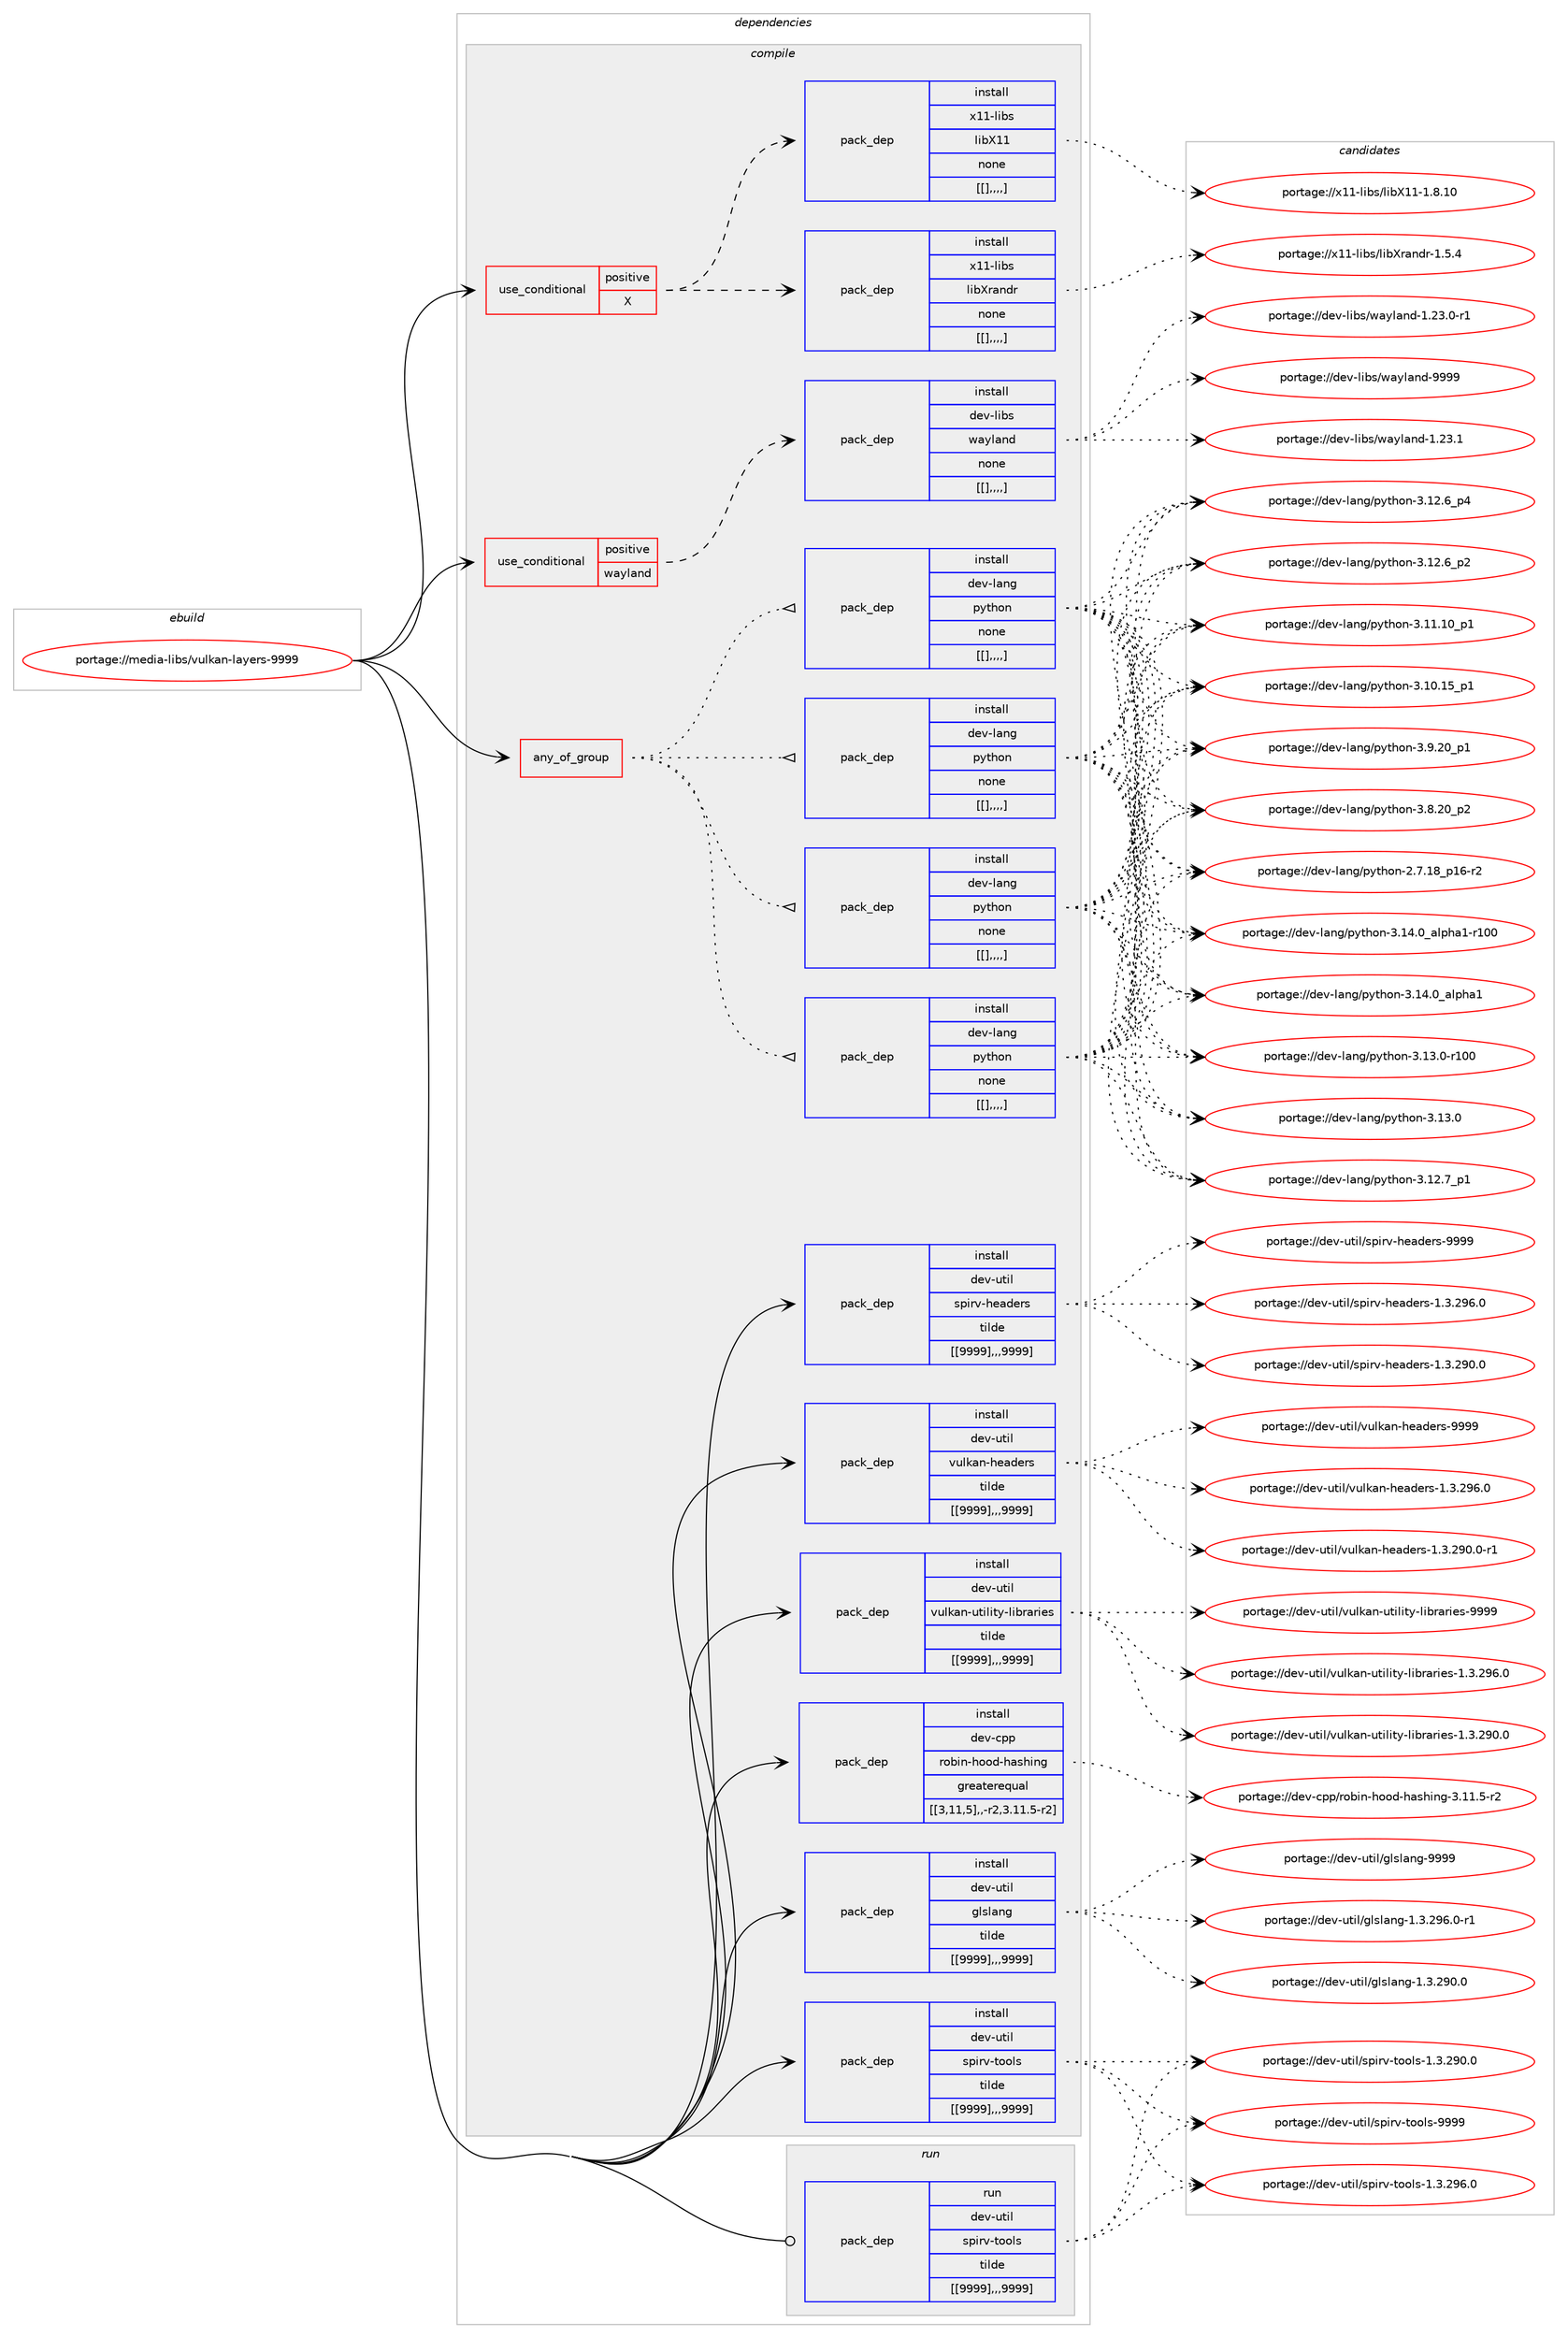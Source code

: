 digraph prolog {

# *************
# Graph options
# *************

newrank=true;
concentrate=true;
compound=true;
graph [rankdir=LR,fontname=Helvetica,fontsize=10,ranksep=1.5];#, ranksep=2.5, nodesep=0.2];
edge  [arrowhead=vee];
node  [fontname=Helvetica,fontsize=10];

# **********
# The ebuild
# **********

subgraph cluster_leftcol {
color=gray;
label=<<i>ebuild</i>>;
id [label="portage://media-libs/vulkan-layers-9999", color=red, width=4, href="../media-libs/vulkan-layers-9999.svg"];
}

# ****************
# The dependencies
# ****************

subgraph cluster_midcol {
color=gray;
label=<<i>dependencies</i>>;
subgraph cluster_compile {
fillcolor="#eeeeee";
style=filled;
label=<<i>compile</i>>;
subgraph any2517 {
dependency328331 [label=<<TABLE BORDER="0" CELLBORDER="1" CELLSPACING="0" CELLPADDING="4"><TR><TD CELLPADDING="10">any_of_group</TD></TR></TABLE>>, shape=none, color=red];subgraph pack242031 {
dependency328334 [label=<<TABLE BORDER="0" CELLBORDER="1" CELLSPACING="0" CELLPADDING="4" WIDTH="220"><TR><TD ROWSPAN="6" CELLPADDING="30">pack_dep</TD></TR><TR><TD WIDTH="110">install</TD></TR><TR><TD>dev-lang</TD></TR><TR><TD>python</TD></TR><TR><TD>none</TD></TR><TR><TD>[[],,,,]</TD></TR></TABLE>>, shape=none, color=blue];
}
dependency328331:e -> dependency328334:w [weight=20,style="dotted",arrowhead="oinv"];
subgraph pack242035 {
dependency328340 [label=<<TABLE BORDER="0" CELLBORDER="1" CELLSPACING="0" CELLPADDING="4" WIDTH="220"><TR><TD ROWSPAN="6" CELLPADDING="30">pack_dep</TD></TR><TR><TD WIDTH="110">install</TD></TR><TR><TD>dev-lang</TD></TR><TR><TD>python</TD></TR><TR><TD>none</TD></TR><TR><TD>[[],,,,]</TD></TR></TABLE>>, shape=none, color=blue];
}
dependency328331:e -> dependency328340:w [weight=20,style="dotted",arrowhead="oinv"];
subgraph pack242040 {
dependency328365 [label=<<TABLE BORDER="0" CELLBORDER="1" CELLSPACING="0" CELLPADDING="4" WIDTH="220"><TR><TD ROWSPAN="6" CELLPADDING="30">pack_dep</TD></TR><TR><TD WIDTH="110">install</TD></TR><TR><TD>dev-lang</TD></TR><TR><TD>python</TD></TR><TR><TD>none</TD></TR><TR><TD>[[],,,,]</TD></TR></TABLE>>, shape=none, color=blue];
}
dependency328331:e -> dependency328365:w [weight=20,style="dotted",arrowhead="oinv"];
subgraph pack242110 {
dependency328479 [label=<<TABLE BORDER="0" CELLBORDER="1" CELLSPACING="0" CELLPADDING="4" WIDTH="220"><TR><TD ROWSPAN="6" CELLPADDING="30">pack_dep</TD></TR><TR><TD WIDTH="110">install</TD></TR><TR><TD>dev-lang</TD></TR><TR><TD>python</TD></TR><TR><TD>none</TD></TR><TR><TD>[[],,,,]</TD></TR></TABLE>>, shape=none, color=blue];
}
dependency328331:e -> dependency328479:w [weight=20,style="dotted",arrowhead="oinv"];
}
id:e -> dependency328331:w [weight=20,style="solid",arrowhead="vee"];
subgraph cond83699 {
dependency328550 [label=<<TABLE BORDER="0" CELLBORDER="1" CELLSPACING="0" CELLPADDING="4"><TR><TD ROWSPAN="3" CELLPADDING="10">use_conditional</TD></TR><TR><TD>positive</TD></TR><TR><TD>X</TD></TR></TABLE>>, shape=none, color=red];
subgraph pack242173 {
dependency328574 [label=<<TABLE BORDER="0" CELLBORDER="1" CELLSPACING="0" CELLPADDING="4" WIDTH="220"><TR><TD ROWSPAN="6" CELLPADDING="30">pack_dep</TD></TR><TR><TD WIDTH="110">install</TD></TR><TR><TD>x11-libs</TD></TR><TR><TD>libX11</TD></TR><TR><TD>none</TD></TR><TR><TD>[[],,,,]</TD></TR></TABLE>>, shape=none, color=blue];
}
dependency328550:e -> dependency328574:w [weight=20,style="dashed",arrowhead="vee"];
subgraph pack242192 {
dependency328579 [label=<<TABLE BORDER="0" CELLBORDER="1" CELLSPACING="0" CELLPADDING="4" WIDTH="220"><TR><TD ROWSPAN="6" CELLPADDING="30">pack_dep</TD></TR><TR><TD WIDTH="110">install</TD></TR><TR><TD>x11-libs</TD></TR><TR><TD>libXrandr</TD></TR><TR><TD>none</TD></TR><TR><TD>[[],,,,]</TD></TR></TABLE>>, shape=none, color=blue];
}
dependency328550:e -> dependency328579:w [weight=20,style="dashed",arrowhead="vee"];
}
id:e -> dependency328550:w [weight=20,style="solid",arrowhead="vee"];
subgraph cond83718 {
dependency328616 [label=<<TABLE BORDER="0" CELLBORDER="1" CELLSPACING="0" CELLPADDING="4"><TR><TD ROWSPAN="3" CELLPADDING="10">use_conditional</TD></TR><TR><TD>positive</TD></TR><TR><TD>wayland</TD></TR></TABLE>>, shape=none, color=red];
subgraph pack242225 {
dependency328621 [label=<<TABLE BORDER="0" CELLBORDER="1" CELLSPACING="0" CELLPADDING="4" WIDTH="220"><TR><TD ROWSPAN="6" CELLPADDING="30">pack_dep</TD></TR><TR><TD WIDTH="110">install</TD></TR><TR><TD>dev-libs</TD></TR><TR><TD>wayland</TD></TR><TR><TD>none</TD></TR><TR><TD>[[],,,,]</TD></TR></TABLE>>, shape=none, color=blue];
}
dependency328616:e -> dependency328621:w [weight=20,style="dashed",arrowhead="vee"];
}
id:e -> dependency328616:w [weight=20,style="solid",arrowhead="vee"];
subgraph pack242227 {
dependency328645 [label=<<TABLE BORDER="0" CELLBORDER="1" CELLSPACING="0" CELLPADDING="4" WIDTH="220"><TR><TD ROWSPAN="6" CELLPADDING="30">pack_dep</TD></TR><TR><TD WIDTH="110">install</TD></TR><TR><TD>dev-cpp</TD></TR><TR><TD>robin-hood-hashing</TD></TR><TR><TD>greaterequal</TD></TR><TR><TD>[[3,11,5],,-r2,3.11.5-r2]</TD></TR></TABLE>>, shape=none, color=blue];
}
id:e -> dependency328645:w [weight=20,style="solid",arrowhead="vee"];
subgraph pack242240 {
dependency328650 [label=<<TABLE BORDER="0" CELLBORDER="1" CELLSPACING="0" CELLPADDING="4" WIDTH="220"><TR><TD ROWSPAN="6" CELLPADDING="30">pack_dep</TD></TR><TR><TD WIDTH="110">install</TD></TR><TR><TD>dev-util</TD></TR><TR><TD>glslang</TD></TR><TR><TD>tilde</TD></TR><TR><TD>[[9999],,,9999]</TD></TR></TABLE>>, shape=none, color=blue];
}
id:e -> dependency328650:w [weight=20,style="solid",arrowhead="vee"];
subgraph pack242265 {
dependency328690 [label=<<TABLE BORDER="0" CELLBORDER="1" CELLSPACING="0" CELLPADDING="4" WIDTH="220"><TR><TD ROWSPAN="6" CELLPADDING="30">pack_dep</TD></TR><TR><TD WIDTH="110">install</TD></TR><TR><TD>dev-util</TD></TR><TR><TD>spirv-headers</TD></TR><TR><TD>tilde</TD></TR><TR><TD>[[9999],,,9999]</TD></TR></TABLE>>, shape=none, color=blue];
}
id:e -> dependency328690:w [weight=20,style="solid",arrowhead="vee"];
subgraph pack242312 {
dependency328841 [label=<<TABLE BORDER="0" CELLBORDER="1" CELLSPACING="0" CELLPADDING="4" WIDTH="220"><TR><TD ROWSPAN="6" CELLPADDING="30">pack_dep</TD></TR><TR><TD WIDTH="110">install</TD></TR><TR><TD>dev-util</TD></TR><TR><TD>spirv-tools</TD></TR><TR><TD>tilde</TD></TR><TR><TD>[[9999],,,9999]</TD></TR></TABLE>>, shape=none, color=blue];
}
id:e -> dependency328841:w [weight=20,style="solid",arrowhead="vee"];
subgraph pack242374 {
dependency328847 [label=<<TABLE BORDER="0" CELLBORDER="1" CELLSPACING="0" CELLPADDING="4" WIDTH="220"><TR><TD ROWSPAN="6" CELLPADDING="30">pack_dep</TD></TR><TR><TD WIDTH="110">install</TD></TR><TR><TD>dev-util</TD></TR><TR><TD>vulkan-headers</TD></TR><TR><TD>tilde</TD></TR><TR><TD>[[9999],,,9999]</TD></TR></TABLE>>, shape=none, color=blue];
}
id:e -> dependency328847:w [weight=20,style="solid",arrowhead="vee"];
subgraph pack242423 {
dependency328946 [label=<<TABLE BORDER="0" CELLBORDER="1" CELLSPACING="0" CELLPADDING="4" WIDTH="220"><TR><TD ROWSPAN="6" CELLPADDING="30">pack_dep</TD></TR><TR><TD WIDTH="110">install</TD></TR><TR><TD>dev-util</TD></TR><TR><TD>vulkan-utility-libraries</TD></TR><TR><TD>tilde</TD></TR><TR><TD>[[9999],,,9999]</TD></TR></TABLE>>, shape=none, color=blue];
}
id:e -> dependency328946:w [weight=20,style="solid",arrowhead="vee"];
}
subgraph cluster_compileandrun {
fillcolor="#eeeeee";
style=filled;
label=<<i>compile and run</i>>;
}
subgraph cluster_run {
fillcolor="#eeeeee";
style=filled;
label=<<i>run</i>>;
subgraph pack242437 {
dependency328971 [label=<<TABLE BORDER="0" CELLBORDER="1" CELLSPACING="0" CELLPADDING="4" WIDTH="220"><TR><TD ROWSPAN="6" CELLPADDING="30">pack_dep</TD></TR><TR><TD WIDTH="110">run</TD></TR><TR><TD>dev-util</TD></TR><TR><TD>spirv-tools</TD></TR><TR><TD>tilde</TD></TR><TR><TD>[[9999],,,9999]</TD></TR></TABLE>>, shape=none, color=blue];
}
id:e -> dependency328971:w [weight=20,style="solid",arrowhead="odot"];
}
}

# **************
# The candidates
# **************

subgraph cluster_choices {
rank=same;
color=gray;
label=<<i>candidates</i>>;

subgraph choice241381 {
color=black;
nodesep=1;
choice100101118451089711010347112121116104111110455146495246489597108112104974945114494848 [label="portage://dev-lang/python-3.14.0_alpha1-r100", color=red, width=4,href="../dev-lang/python-3.14.0_alpha1-r100.svg"];
choice1001011184510897110103471121211161041111104551464952464895971081121049749 [label="portage://dev-lang/python-3.14.0_alpha1", color=red, width=4,href="../dev-lang/python-3.14.0_alpha1.svg"];
choice1001011184510897110103471121211161041111104551464951464845114494848 [label="portage://dev-lang/python-3.13.0-r100", color=red, width=4,href="../dev-lang/python-3.13.0-r100.svg"];
choice10010111845108971101034711212111610411111045514649514648 [label="portage://dev-lang/python-3.13.0", color=red, width=4,href="../dev-lang/python-3.13.0.svg"];
choice100101118451089711010347112121116104111110455146495046559511249 [label="portage://dev-lang/python-3.12.7_p1", color=red, width=4,href="../dev-lang/python-3.12.7_p1.svg"];
choice100101118451089711010347112121116104111110455146495046549511252 [label="portage://dev-lang/python-3.12.6_p4", color=red, width=4,href="../dev-lang/python-3.12.6_p4.svg"];
choice100101118451089711010347112121116104111110455146495046549511250 [label="portage://dev-lang/python-3.12.6_p2", color=red, width=4,href="../dev-lang/python-3.12.6_p2.svg"];
choice10010111845108971101034711212111610411111045514649494649489511249 [label="portage://dev-lang/python-3.11.10_p1", color=red, width=4,href="../dev-lang/python-3.11.10_p1.svg"];
choice10010111845108971101034711212111610411111045514649484649539511249 [label="portage://dev-lang/python-3.10.15_p1", color=red, width=4,href="../dev-lang/python-3.10.15_p1.svg"];
choice100101118451089711010347112121116104111110455146574650489511249 [label="portage://dev-lang/python-3.9.20_p1", color=red, width=4,href="../dev-lang/python-3.9.20_p1.svg"];
choice100101118451089711010347112121116104111110455146564650489511250 [label="portage://dev-lang/python-3.8.20_p2", color=red, width=4,href="../dev-lang/python-3.8.20_p2.svg"];
choice100101118451089711010347112121116104111110455046554649569511249544511450 [label="portage://dev-lang/python-2.7.18_p16-r2", color=red, width=4,href="../dev-lang/python-2.7.18_p16-r2.svg"];
dependency328334:e -> choice100101118451089711010347112121116104111110455146495246489597108112104974945114494848:w [style=dotted,weight="100"];
dependency328334:e -> choice1001011184510897110103471121211161041111104551464952464895971081121049749:w [style=dotted,weight="100"];
dependency328334:e -> choice1001011184510897110103471121211161041111104551464951464845114494848:w [style=dotted,weight="100"];
dependency328334:e -> choice10010111845108971101034711212111610411111045514649514648:w [style=dotted,weight="100"];
dependency328334:e -> choice100101118451089711010347112121116104111110455146495046559511249:w [style=dotted,weight="100"];
dependency328334:e -> choice100101118451089711010347112121116104111110455146495046549511252:w [style=dotted,weight="100"];
dependency328334:e -> choice100101118451089711010347112121116104111110455146495046549511250:w [style=dotted,weight="100"];
dependency328334:e -> choice10010111845108971101034711212111610411111045514649494649489511249:w [style=dotted,weight="100"];
dependency328334:e -> choice10010111845108971101034711212111610411111045514649484649539511249:w [style=dotted,weight="100"];
dependency328334:e -> choice100101118451089711010347112121116104111110455146574650489511249:w [style=dotted,weight="100"];
dependency328334:e -> choice100101118451089711010347112121116104111110455146564650489511250:w [style=dotted,weight="100"];
dependency328334:e -> choice100101118451089711010347112121116104111110455046554649569511249544511450:w [style=dotted,weight="100"];
}
subgraph choice241394 {
color=black;
nodesep=1;
choice100101118451089711010347112121116104111110455146495246489597108112104974945114494848 [label="portage://dev-lang/python-3.14.0_alpha1-r100", color=red, width=4,href="../dev-lang/python-3.14.0_alpha1-r100.svg"];
choice1001011184510897110103471121211161041111104551464952464895971081121049749 [label="portage://dev-lang/python-3.14.0_alpha1", color=red, width=4,href="../dev-lang/python-3.14.0_alpha1.svg"];
choice1001011184510897110103471121211161041111104551464951464845114494848 [label="portage://dev-lang/python-3.13.0-r100", color=red, width=4,href="../dev-lang/python-3.13.0-r100.svg"];
choice10010111845108971101034711212111610411111045514649514648 [label="portage://dev-lang/python-3.13.0", color=red, width=4,href="../dev-lang/python-3.13.0.svg"];
choice100101118451089711010347112121116104111110455146495046559511249 [label="portage://dev-lang/python-3.12.7_p1", color=red, width=4,href="../dev-lang/python-3.12.7_p1.svg"];
choice100101118451089711010347112121116104111110455146495046549511252 [label="portage://dev-lang/python-3.12.6_p4", color=red, width=4,href="../dev-lang/python-3.12.6_p4.svg"];
choice100101118451089711010347112121116104111110455146495046549511250 [label="portage://dev-lang/python-3.12.6_p2", color=red, width=4,href="../dev-lang/python-3.12.6_p2.svg"];
choice10010111845108971101034711212111610411111045514649494649489511249 [label="portage://dev-lang/python-3.11.10_p1", color=red, width=4,href="../dev-lang/python-3.11.10_p1.svg"];
choice10010111845108971101034711212111610411111045514649484649539511249 [label="portage://dev-lang/python-3.10.15_p1", color=red, width=4,href="../dev-lang/python-3.10.15_p1.svg"];
choice100101118451089711010347112121116104111110455146574650489511249 [label="portage://dev-lang/python-3.9.20_p1", color=red, width=4,href="../dev-lang/python-3.9.20_p1.svg"];
choice100101118451089711010347112121116104111110455146564650489511250 [label="portage://dev-lang/python-3.8.20_p2", color=red, width=4,href="../dev-lang/python-3.8.20_p2.svg"];
choice100101118451089711010347112121116104111110455046554649569511249544511450 [label="portage://dev-lang/python-2.7.18_p16-r2", color=red, width=4,href="../dev-lang/python-2.7.18_p16-r2.svg"];
dependency328340:e -> choice100101118451089711010347112121116104111110455146495246489597108112104974945114494848:w [style=dotted,weight="100"];
dependency328340:e -> choice1001011184510897110103471121211161041111104551464952464895971081121049749:w [style=dotted,weight="100"];
dependency328340:e -> choice1001011184510897110103471121211161041111104551464951464845114494848:w [style=dotted,weight="100"];
dependency328340:e -> choice10010111845108971101034711212111610411111045514649514648:w [style=dotted,weight="100"];
dependency328340:e -> choice100101118451089711010347112121116104111110455146495046559511249:w [style=dotted,weight="100"];
dependency328340:e -> choice100101118451089711010347112121116104111110455146495046549511252:w [style=dotted,weight="100"];
dependency328340:e -> choice100101118451089711010347112121116104111110455146495046549511250:w [style=dotted,weight="100"];
dependency328340:e -> choice10010111845108971101034711212111610411111045514649494649489511249:w [style=dotted,weight="100"];
dependency328340:e -> choice10010111845108971101034711212111610411111045514649484649539511249:w [style=dotted,weight="100"];
dependency328340:e -> choice100101118451089711010347112121116104111110455146574650489511249:w [style=dotted,weight="100"];
dependency328340:e -> choice100101118451089711010347112121116104111110455146564650489511250:w [style=dotted,weight="100"];
dependency328340:e -> choice100101118451089711010347112121116104111110455046554649569511249544511450:w [style=dotted,weight="100"];
}
subgraph choice241399 {
color=black;
nodesep=1;
choice100101118451089711010347112121116104111110455146495246489597108112104974945114494848 [label="portage://dev-lang/python-3.14.0_alpha1-r100", color=red, width=4,href="../dev-lang/python-3.14.0_alpha1-r100.svg"];
choice1001011184510897110103471121211161041111104551464952464895971081121049749 [label="portage://dev-lang/python-3.14.0_alpha1", color=red, width=4,href="../dev-lang/python-3.14.0_alpha1.svg"];
choice1001011184510897110103471121211161041111104551464951464845114494848 [label="portage://dev-lang/python-3.13.0-r100", color=red, width=4,href="../dev-lang/python-3.13.0-r100.svg"];
choice10010111845108971101034711212111610411111045514649514648 [label="portage://dev-lang/python-3.13.0", color=red, width=4,href="../dev-lang/python-3.13.0.svg"];
choice100101118451089711010347112121116104111110455146495046559511249 [label="portage://dev-lang/python-3.12.7_p1", color=red, width=4,href="../dev-lang/python-3.12.7_p1.svg"];
choice100101118451089711010347112121116104111110455146495046549511252 [label="portage://dev-lang/python-3.12.6_p4", color=red, width=4,href="../dev-lang/python-3.12.6_p4.svg"];
choice100101118451089711010347112121116104111110455146495046549511250 [label="portage://dev-lang/python-3.12.6_p2", color=red, width=4,href="../dev-lang/python-3.12.6_p2.svg"];
choice10010111845108971101034711212111610411111045514649494649489511249 [label="portage://dev-lang/python-3.11.10_p1", color=red, width=4,href="../dev-lang/python-3.11.10_p1.svg"];
choice10010111845108971101034711212111610411111045514649484649539511249 [label="portage://dev-lang/python-3.10.15_p1", color=red, width=4,href="../dev-lang/python-3.10.15_p1.svg"];
choice100101118451089711010347112121116104111110455146574650489511249 [label="portage://dev-lang/python-3.9.20_p1", color=red, width=4,href="../dev-lang/python-3.9.20_p1.svg"];
choice100101118451089711010347112121116104111110455146564650489511250 [label="portage://dev-lang/python-3.8.20_p2", color=red, width=4,href="../dev-lang/python-3.8.20_p2.svg"];
choice100101118451089711010347112121116104111110455046554649569511249544511450 [label="portage://dev-lang/python-2.7.18_p16-r2", color=red, width=4,href="../dev-lang/python-2.7.18_p16-r2.svg"];
dependency328365:e -> choice100101118451089711010347112121116104111110455146495246489597108112104974945114494848:w [style=dotted,weight="100"];
dependency328365:e -> choice1001011184510897110103471121211161041111104551464952464895971081121049749:w [style=dotted,weight="100"];
dependency328365:e -> choice1001011184510897110103471121211161041111104551464951464845114494848:w [style=dotted,weight="100"];
dependency328365:e -> choice10010111845108971101034711212111610411111045514649514648:w [style=dotted,weight="100"];
dependency328365:e -> choice100101118451089711010347112121116104111110455146495046559511249:w [style=dotted,weight="100"];
dependency328365:e -> choice100101118451089711010347112121116104111110455146495046549511252:w [style=dotted,weight="100"];
dependency328365:e -> choice100101118451089711010347112121116104111110455146495046549511250:w [style=dotted,weight="100"];
dependency328365:e -> choice10010111845108971101034711212111610411111045514649494649489511249:w [style=dotted,weight="100"];
dependency328365:e -> choice10010111845108971101034711212111610411111045514649484649539511249:w [style=dotted,weight="100"];
dependency328365:e -> choice100101118451089711010347112121116104111110455146574650489511249:w [style=dotted,weight="100"];
dependency328365:e -> choice100101118451089711010347112121116104111110455146564650489511250:w [style=dotted,weight="100"];
dependency328365:e -> choice100101118451089711010347112121116104111110455046554649569511249544511450:w [style=dotted,weight="100"];
}
subgraph choice241413 {
color=black;
nodesep=1;
choice100101118451089711010347112121116104111110455146495246489597108112104974945114494848 [label="portage://dev-lang/python-3.14.0_alpha1-r100", color=red, width=4,href="../dev-lang/python-3.14.0_alpha1-r100.svg"];
choice1001011184510897110103471121211161041111104551464952464895971081121049749 [label="portage://dev-lang/python-3.14.0_alpha1", color=red, width=4,href="../dev-lang/python-3.14.0_alpha1.svg"];
choice1001011184510897110103471121211161041111104551464951464845114494848 [label="portage://dev-lang/python-3.13.0-r100", color=red, width=4,href="../dev-lang/python-3.13.0-r100.svg"];
choice10010111845108971101034711212111610411111045514649514648 [label="portage://dev-lang/python-3.13.0", color=red, width=4,href="../dev-lang/python-3.13.0.svg"];
choice100101118451089711010347112121116104111110455146495046559511249 [label="portage://dev-lang/python-3.12.7_p1", color=red, width=4,href="../dev-lang/python-3.12.7_p1.svg"];
choice100101118451089711010347112121116104111110455146495046549511252 [label="portage://dev-lang/python-3.12.6_p4", color=red, width=4,href="../dev-lang/python-3.12.6_p4.svg"];
choice100101118451089711010347112121116104111110455146495046549511250 [label="portage://dev-lang/python-3.12.6_p2", color=red, width=4,href="../dev-lang/python-3.12.6_p2.svg"];
choice10010111845108971101034711212111610411111045514649494649489511249 [label="portage://dev-lang/python-3.11.10_p1", color=red, width=4,href="../dev-lang/python-3.11.10_p1.svg"];
choice10010111845108971101034711212111610411111045514649484649539511249 [label="portage://dev-lang/python-3.10.15_p1", color=red, width=4,href="../dev-lang/python-3.10.15_p1.svg"];
choice100101118451089711010347112121116104111110455146574650489511249 [label="portage://dev-lang/python-3.9.20_p1", color=red, width=4,href="../dev-lang/python-3.9.20_p1.svg"];
choice100101118451089711010347112121116104111110455146564650489511250 [label="portage://dev-lang/python-3.8.20_p2", color=red, width=4,href="../dev-lang/python-3.8.20_p2.svg"];
choice100101118451089711010347112121116104111110455046554649569511249544511450 [label="portage://dev-lang/python-2.7.18_p16-r2", color=red, width=4,href="../dev-lang/python-2.7.18_p16-r2.svg"];
dependency328479:e -> choice100101118451089711010347112121116104111110455146495246489597108112104974945114494848:w [style=dotted,weight="100"];
dependency328479:e -> choice1001011184510897110103471121211161041111104551464952464895971081121049749:w [style=dotted,weight="100"];
dependency328479:e -> choice1001011184510897110103471121211161041111104551464951464845114494848:w [style=dotted,weight="100"];
dependency328479:e -> choice10010111845108971101034711212111610411111045514649514648:w [style=dotted,weight="100"];
dependency328479:e -> choice100101118451089711010347112121116104111110455146495046559511249:w [style=dotted,weight="100"];
dependency328479:e -> choice100101118451089711010347112121116104111110455146495046549511252:w [style=dotted,weight="100"];
dependency328479:e -> choice100101118451089711010347112121116104111110455146495046549511250:w [style=dotted,weight="100"];
dependency328479:e -> choice10010111845108971101034711212111610411111045514649494649489511249:w [style=dotted,weight="100"];
dependency328479:e -> choice10010111845108971101034711212111610411111045514649484649539511249:w [style=dotted,weight="100"];
dependency328479:e -> choice100101118451089711010347112121116104111110455146574650489511249:w [style=dotted,weight="100"];
dependency328479:e -> choice100101118451089711010347112121116104111110455146564650489511250:w [style=dotted,weight="100"];
dependency328479:e -> choice100101118451089711010347112121116104111110455046554649569511249544511450:w [style=dotted,weight="100"];
}
subgraph choice241436 {
color=black;
nodesep=1;
choice12049494510810598115471081059888494945494656464948 [label="portage://x11-libs/libX11-1.8.10", color=red, width=4,href="../x11-libs/libX11-1.8.10.svg"];
dependency328574:e -> choice12049494510810598115471081059888494945494656464948:w [style=dotted,weight="100"];
}
subgraph choice241439 {
color=black;
nodesep=1;
choice1204949451081059811547108105988811497110100114454946534652 [label="portage://x11-libs/libXrandr-1.5.4", color=red, width=4,href="../x11-libs/libXrandr-1.5.4.svg"];
dependency328579:e -> choice1204949451081059811547108105988811497110100114454946534652:w [style=dotted,weight="100"];
}
subgraph choice241458 {
color=black;
nodesep=1;
choice10010111845108105981154711997121108971101004557575757 [label="portage://dev-libs/wayland-9999", color=red, width=4,href="../dev-libs/wayland-9999.svg"];
choice100101118451081059811547119971211089711010045494650514649 [label="portage://dev-libs/wayland-1.23.1", color=red, width=4,href="../dev-libs/wayland-1.23.1.svg"];
choice1001011184510810598115471199712110897110100454946505146484511449 [label="portage://dev-libs/wayland-1.23.0-r1", color=red, width=4,href="../dev-libs/wayland-1.23.0-r1.svg"];
dependency328621:e -> choice10010111845108105981154711997121108971101004557575757:w [style=dotted,weight="100"];
dependency328621:e -> choice100101118451081059811547119971211089711010045494650514649:w [style=dotted,weight="100"];
dependency328621:e -> choice1001011184510810598115471199712110897110100454946505146484511449:w [style=dotted,weight="100"];
}
subgraph choice241471 {
color=black;
nodesep=1;
choice10010111845991121124711411198105110451041111111004510497115104105110103455146494946534511450 [label="portage://dev-cpp/robin-hood-hashing-3.11.5-r2", color=red, width=4,href="../dev-cpp/robin-hood-hashing-3.11.5-r2.svg"];
dependency328645:e -> choice10010111845991121124711411198105110451041111111004510497115104105110103455146494946534511450:w [style=dotted,weight="100"];
}
subgraph choice241485 {
color=black;
nodesep=1;
choice1001011184511711610510847103108115108971101034557575757 [label="portage://dev-util/glslang-9999", color=red, width=4,href="../dev-util/glslang-9999.svg"];
choice100101118451171161051084710310811510897110103454946514650575446484511449 [label="portage://dev-util/glslang-1.3.296.0-r1", color=red, width=4,href="../dev-util/glslang-1.3.296.0-r1.svg"];
choice10010111845117116105108471031081151089711010345494651465057484648 [label="portage://dev-util/glslang-1.3.290.0", color=red, width=4,href="../dev-util/glslang-1.3.290.0.svg"];
dependency328650:e -> choice1001011184511711610510847103108115108971101034557575757:w [style=dotted,weight="100"];
dependency328650:e -> choice100101118451171161051084710310811510897110103454946514650575446484511449:w [style=dotted,weight="100"];
dependency328650:e -> choice10010111845117116105108471031081151089711010345494651465057484648:w [style=dotted,weight="100"];
}
subgraph choice241505 {
color=black;
nodesep=1;
choice100101118451171161051084711511210511411845104101971001011141154557575757 [label="portage://dev-util/spirv-headers-9999", color=red, width=4,href="../dev-util/spirv-headers-9999.svg"];
choice1001011184511711610510847115112105114118451041019710010111411545494651465057544648 [label="portage://dev-util/spirv-headers-1.3.296.0", color=red, width=4,href="../dev-util/spirv-headers-1.3.296.0.svg"];
choice1001011184511711610510847115112105114118451041019710010111411545494651465057484648 [label="portage://dev-util/spirv-headers-1.3.290.0", color=red, width=4,href="../dev-util/spirv-headers-1.3.290.0.svg"];
dependency328690:e -> choice100101118451171161051084711511210511411845104101971001011141154557575757:w [style=dotted,weight="100"];
dependency328690:e -> choice1001011184511711610510847115112105114118451041019710010111411545494651465057544648:w [style=dotted,weight="100"];
dependency328690:e -> choice1001011184511711610510847115112105114118451041019710010111411545494651465057484648:w [style=dotted,weight="100"];
}
subgraph choice241541 {
color=black;
nodesep=1;
choice1001011184511711610510847115112105114118451161111111081154557575757 [label="portage://dev-util/spirv-tools-9999", color=red, width=4,href="../dev-util/spirv-tools-9999.svg"];
choice10010111845117116105108471151121051141184511611111110811545494651465057544648 [label="portage://dev-util/spirv-tools-1.3.296.0", color=red, width=4,href="../dev-util/spirv-tools-1.3.296.0.svg"];
choice10010111845117116105108471151121051141184511611111110811545494651465057484648 [label="portage://dev-util/spirv-tools-1.3.290.0", color=red, width=4,href="../dev-util/spirv-tools-1.3.290.0.svg"];
dependency328841:e -> choice1001011184511711610510847115112105114118451161111111081154557575757:w [style=dotted,weight="100"];
dependency328841:e -> choice10010111845117116105108471151121051141184511611111110811545494651465057544648:w [style=dotted,weight="100"];
dependency328841:e -> choice10010111845117116105108471151121051141184511611111110811545494651465057484648:w [style=dotted,weight="100"];
}
subgraph choice241556 {
color=black;
nodesep=1;
choice10010111845117116105108471181171081079711045104101971001011141154557575757 [label="portage://dev-util/vulkan-headers-9999", color=red, width=4,href="../dev-util/vulkan-headers-9999.svg"];
choice100101118451171161051084711811710810797110451041019710010111411545494651465057544648 [label="portage://dev-util/vulkan-headers-1.3.296.0", color=red, width=4,href="../dev-util/vulkan-headers-1.3.296.0.svg"];
choice1001011184511711610510847118117108107971104510410197100101114115454946514650574846484511449 [label="portage://dev-util/vulkan-headers-1.3.290.0-r1", color=red, width=4,href="../dev-util/vulkan-headers-1.3.290.0-r1.svg"];
dependency328847:e -> choice10010111845117116105108471181171081079711045104101971001011141154557575757:w [style=dotted,weight="100"];
dependency328847:e -> choice100101118451171161051084711811710810797110451041019710010111411545494651465057544648:w [style=dotted,weight="100"];
dependency328847:e -> choice1001011184511711610510847118117108107971104510410197100101114115454946514650574846484511449:w [style=dotted,weight="100"];
}
subgraph choice241588 {
color=black;
nodesep=1;
choice100101118451171161051084711811710810797110451171161051081051161214510810598114971141051011154557575757 [label="portage://dev-util/vulkan-utility-libraries-9999", color=red, width=4,href="../dev-util/vulkan-utility-libraries-9999.svg"];
choice1001011184511711610510847118117108107971104511711610510810511612145108105981149711410510111545494651465057544648 [label="portage://dev-util/vulkan-utility-libraries-1.3.296.0", color=red, width=4,href="../dev-util/vulkan-utility-libraries-1.3.296.0.svg"];
choice1001011184511711610510847118117108107971104511711610510810511612145108105981149711410510111545494651465057484648 [label="portage://dev-util/vulkan-utility-libraries-1.3.290.0", color=red, width=4,href="../dev-util/vulkan-utility-libraries-1.3.290.0.svg"];
dependency328946:e -> choice100101118451171161051084711811710810797110451171161051081051161214510810598114971141051011154557575757:w [style=dotted,weight="100"];
dependency328946:e -> choice1001011184511711610510847118117108107971104511711610510810511612145108105981149711410510111545494651465057544648:w [style=dotted,weight="100"];
dependency328946:e -> choice1001011184511711610510847118117108107971104511711610510810511612145108105981149711410510111545494651465057484648:w [style=dotted,weight="100"];
}
subgraph choice241592 {
color=black;
nodesep=1;
choice1001011184511711610510847115112105114118451161111111081154557575757 [label="portage://dev-util/spirv-tools-9999", color=red, width=4,href="../dev-util/spirv-tools-9999.svg"];
choice10010111845117116105108471151121051141184511611111110811545494651465057544648 [label="portage://dev-util/spirv-tools-1.3.296.0", color=red, width=4,href="../dev-util/spirv-tools-1.3.296.0.svg"];
choice10010111845117116105108471151121051141184511611111110811545494651465057484648 [label="portage://dev-util/spirv-tools-1.3.290.0", color=red, width=4,href="../dev-util/spirv-tools-1.3.290.0.svg"];
dependency328971:e -> choice1001011184511711610510847115112105114118451161111111081154557575757:w [style=dotted,weight="100"];
dependency328971:e -> choice10010111845117116105108471151121051141184511611111110811545494651465057544648:w [style=dotted,weight="100"];
dependency328971:e -> choice10010111845117116105108471151121051141184511611111110811545494651465057484648:w [style=dotted,weight="100"];
}
}

}
